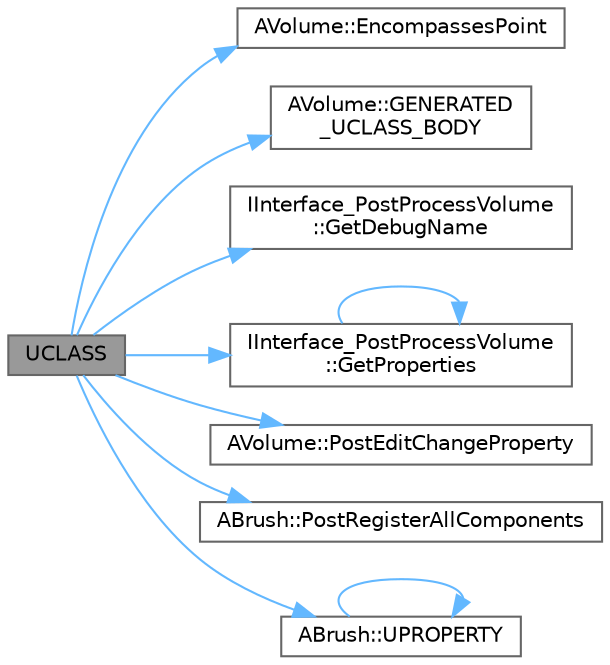 digraph "UCLASS"
{
 // INTERACTIVE_SVG=YES
 // LATEX_PDF_SIZE
  bgcolor="transparent";
  edge [fontname=Helvetica,fontsize=10,labelfontname=Helvetica,labelfontsize=10];
  node [fontname=Helvetica,fontsize=10,shape=box,height=0.2,width=0.4];
  rankdir="LR";
  Node1 [id="Node000001",label="UCLASS",height=0.2,width=0.4,color="gray40", fillcolor="grey60", style="filled", fontcolor="black",tooltip="PostProcessVolume: a post process settings volume Used to affect post process settings in the game an..."];
  Node1 -> Node2 [id="edge1_Node000001_Node000002",color="steelblue1",style="solid",tooltip=" "];
  Node2 [id="Node000002",label="AVolume::EncompassesPoint",height=0.2,width=0.4,color="grey40", fillcolor="white", style="filled",URL="$d7/d47/classAVolume.html#a74e2480b2706436abd60fb0764598c3c",tooltip=" "];
  Node1 -> Node3 [id="edge2_Node000001_Node000003",color="steelblue1",style="solid",tooltip=" "];
  Node3 [id="Node000003",label="AVolume::GENERATED\l_UCLASS_BODY",height=0.2,width=0.4,color="grey40", fillcolor="white", style="filled",URL="$d7/d47/classAVolume.html#aae4362dd7d2e1987f83ee8bf251e0d27",tooltip="Delegate used for notifications when a volumes initial shape changes."];
  Node1 -> Node4 [id="edge3_Node000001_Node000004",color="steelblue1",style="solid",tooltip=" "];
  Node4 [id="Node000004",label="IInterface_PostProcessVolume\l::GetDebugName",height=0.2,width=0.4,color="grey40", fillcolor="white", style="filled",URL="$d9/d9e/classIInterface__PostProcessVolume.html#a5323048b02082075297fd50873183e77",tooltip=" "];
  Node1 -> Node5 [id="edge4_Node000001_Node000005",color="steelblue1",style="solid",tooltip=" "];
  Node5 [id="Node000005",label="IInterface_PostProcessVolume\l::GetProperties",height=0.2,width=0.4,color="grey40", fillcolor="white", style="filled",URL="$d9/d9e/classIInterface__PostProcessVolume.html#a857b277c35cd7375e3b895cb5d49a1eb",tooltip=" "];
  Node5 -> Node5 [id="edge5_Node000005_Node000005",color="steelblue1",style="solid",tooltip=" "];
  Node1 -> Node6 [id="edge6_Node000001_Node000006",color="steelblue1",style="solid",tooltip=" "];
  Node6 [id="Node000006",label="AVolume::PostEditChangeProperty",height=0.2,width=0.4,color="grey40", fillcolor="white", style="filled",URL="$d7/d47/classAVolume.html#adb20a80dd0246d9453f8bf17a9d91177",tooltip=" "];
  Node1 -> Node7 [id="edge7_Node000001_Node000007",color="steelblue1",style="solid",tooltip=" "];
  Node7 [id="Node000007",label="ABrush::PostRegisterAllComponents",height=0.2,width=0.4,color="grey40", fillcolor="white", style="filled",URL="$d3/dd8/classABrush.html#a2121ee95f9e672802bb865b9c0d51eb3",tooltip=" "];
  Node1 -> Node8 [id="edge8_Node000001_Node000008",color="steelblue1",style="solid",tooltip=" "];
  Node8 [id="Node000008",label="ABrush::UPROPERTY",height=0.2,width=0.4,color="grey40", fillcolor="white", style="filled",URL="$d3/dd8/classABrush.html#a21c2b00279aa1970706323def034b4dc",tooltip=" "];
  Node8 -> Node8 [id="edge9_Node000008_Node000008",color="steelblue1",style="solid",tooltip=" "];
}
